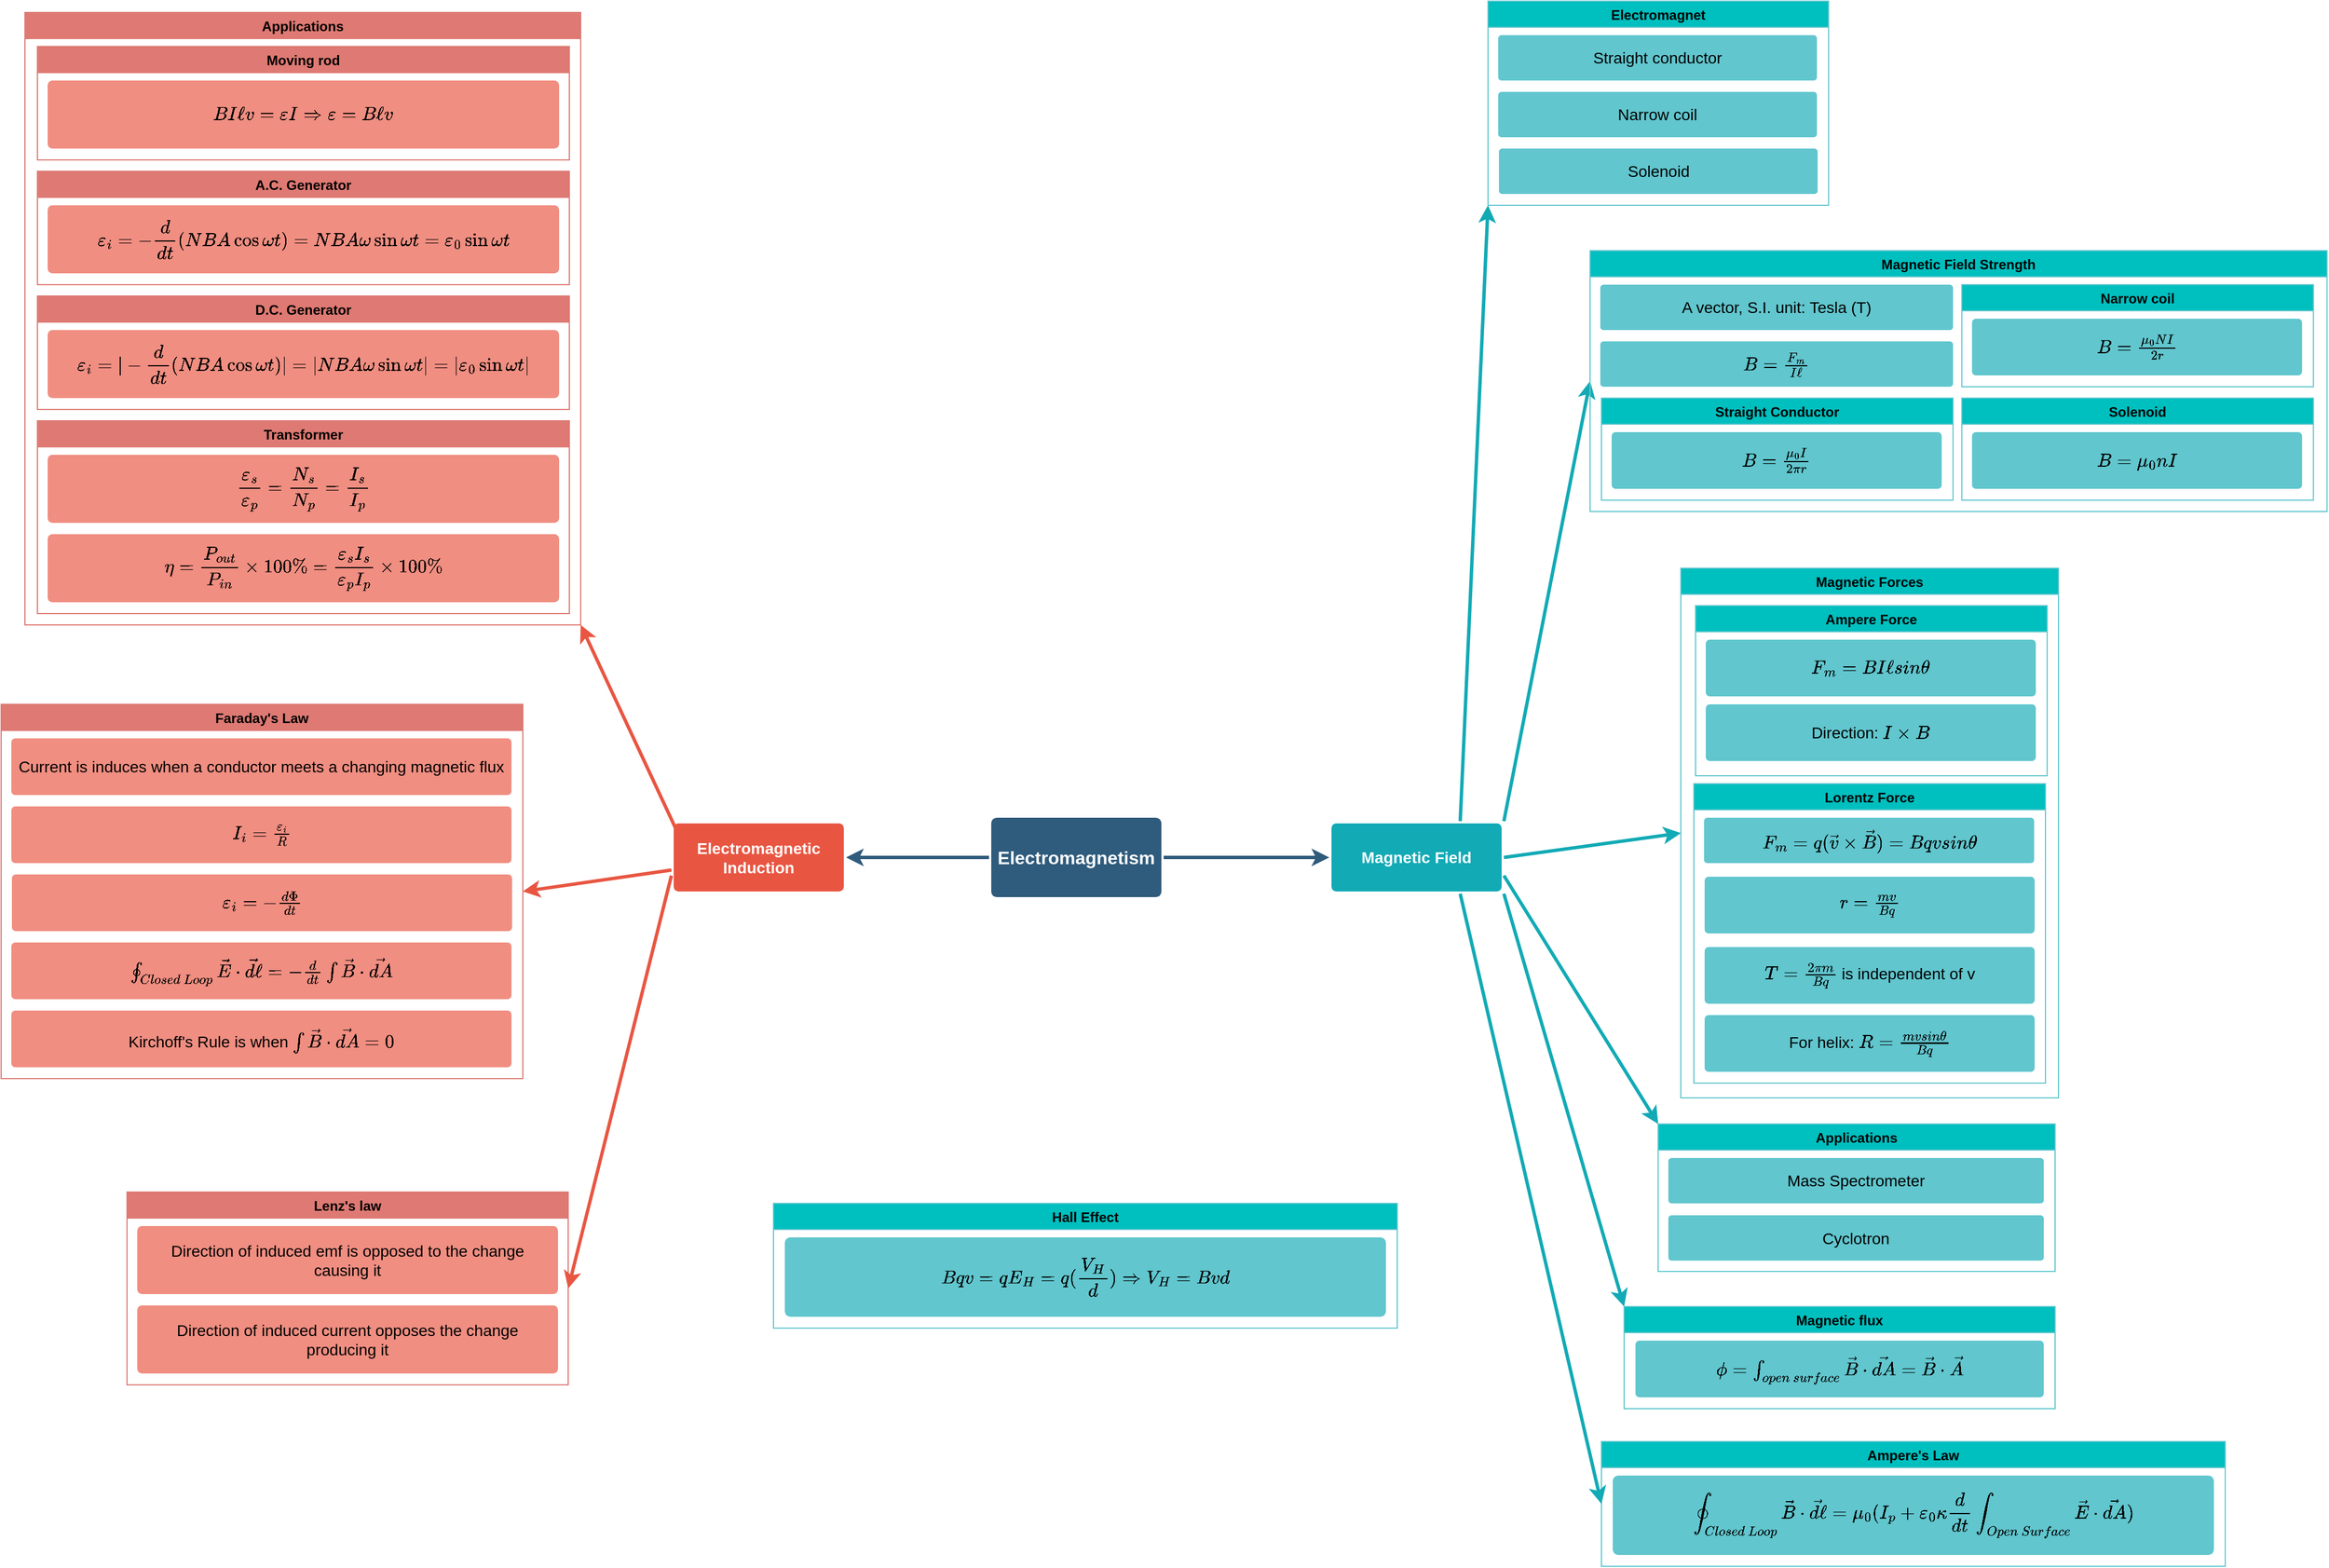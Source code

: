 <mxfile>
    <diagram id="nP-OY_wl-n511qJIP8V6" name="Page-1">
        <mxGraphModel dx="1172" dy="807" grid="1" gridSize="10" guides="1" tooltips="1" connect="1" arrows="1" fold="1" page="1" pageScale="1" pageWidth="1169" pageHeight="827" math="1" shadow="0">
            <root>
                <mxCell id="0"/>
                <mxCell id="1" parent="0"/>
                <mxCell id="3" value="" style="edgeStyle=none;rounded=0;jumpStyle=none;html=1;shadow=0;labelBackgroundColor=none;startArrow=none;startFill=0;endArrow=classic;endFill=1;jettySize=auto;orthogonalLoop=1;strokeColor=#2F5B7C;strokeWidth=3;fontFamily=Helvetica;fontSize=16;fontColor=#23445D;spacing=5;" parent="1" source="5" target="12" edge="1">
                    <mxGeometry relative="1" as="geometry"/>
                </mxCell>
                <mxCell id="4" value="" style="edgeStyle=none;rounded=0;jumpStyle=none;html=1;shadow=0;labelBackgroundColor=none;startArrow=none;startFill=0;endArrow=classic;endFill=1;jettySize=auto;orthogonalLoop=1;strokeColor=#2F5B7C;strokeWidth=3;fontFamily=Helvetica;fontSize=16;fontColor=#23445D;spacing=5;" parent="1" source="5" target="9" edge="1">
                    <mxGeometry relative="1" as="geometry"/>
                </mxCell>
                <mxCell id="5" value="Electromagnetism" style="rounded=1;whiteSpace=wrap;html=1;shadow=0;labelBackgroundColor=none;strokeColor=none;strokeWidth=3;fillColor=#2F5B7C;fontFamily=Helvetica;fontSize=16;fontColor=#FFFFFF;align=center;fontStyle=1;spacing=5;arcSize=7;perimeterSpacing=2;" parent="1" vertex="1">
                    <mxGeometry x="1082" y="810" width="150" height="70" as="geometry"/>
                </mxCell>
                <mxCell id="6" value="" style="edgeStyle=none;rounded=1;jumpStyle=none;html=1;shadow=0;labelBackgroundColor=none;startArrow=none;startFill=0;jettySize=auto;orthogonalLoop=1;strokeColor=#E85642;strokeWidth=3;fontFamily=Helvetica;fontSize=14;fontColor=#FFFFFF;spacing=5;fontStyle=1;fillColor=#b0e3e6;entryX=1;entryY=0.5;entryDx=0;entryDy=0;" parent="1" source="9" target="25" edge="1">
                    <mxGeometry relative="1" as="geometry">
                        <mxPoint x="763.641" y="746" as="targetPoint"/>
                    </mxGeometry>
                </mxCell>
                <mxCell id="9" value="Electromagnetic Induction" style="rounded=1;whiteSpace=wrap;html=1;shadow=0;labelBackgroundColor=none;strokeColor=none;strokeWidth=3;fillColor=#e85642;fontFamily=Helvetica;fontSize=14;fontColor=#FFFFFF;align=center;spacing=5;fontStyle=1;arcSize=7;perimeterSpacing=2;" parent="1" vertex="1">
                    <mxGeometry x="802" y="815" width="150" height="60" as="geometry"/>
                </mxCell>
                <mxCell id="12" value="Magnetic Field" style="rounded=1;whiteSpace=wrap;html=1;shadow=0;labelBackgroundColor=none;strokeColor=none;strokeWidth=3;fillColor=#12aab5;fontFamily=Helvetica;fontSize=14;fontColor=#FFFFFF;align=center;spacing=5;fontStyle=1;arcSize=7;perimeterSpacing=2;" parent="1" vertex="1">
                    <mxGeometry x="1382" y="815" width="150" height="60" as="geometry"/>
                </mxCell>
                <mxCell id="14" value="" style="edgeStyle=none;rounded=1;jumpStyle=none;html=1;shadow=0;labelBackgroundColor=none;startArrow=none;startFill=0;jettySize=auto;orthogonalLoop=1;strokeColor=#12AAB5;strokeWidth=3;fontFamily=Helvetica;fontSize=14;fontColor=#FFFFFF;spacing=5;fontStyle=1;fillColor=#b0e3e6;entryX=0;entryY=0.5;entryDx=0;entryDy=0;exitX=1;exitY=0.5;exitDx=0;exitDy=0;" parent="1" source="12" target="22" edge="1">
                    <mxGeometry relative="1" as="geometry">
                        <mxPoint x="1590" y="876.033" as="targetPoint"/>
                    </mxGeometry>
                </mxCell>
                <mxCell id="15" value="" style="edgeStyle=none;rounded=1;jumpStyle=none;html=1;shadow=0;labelBackgroundColor=none;startArrow=none;startFill=0;jettySize=auto;orthogonalLoop=1;strokeColor=#12AAB5;strokeWidth=3;fontFamily=Helvetica;fontSize=14;fontColor=#FFFFFF;spacing=5;fontStyle=1;fillColor=#b0e3e6;entryX=0;entryY=0.5;entryDx=0;entryDy=0;exitX=1;exitY=0;exitDx=0;exitDy=0;" parent="1" source="12" target="20" edge="1">
                    <mxGeometry relative="1" as="geometry">
                        <mxPoint x="1590" y="806.367" as="targetPoint"/>
                    </mxGeometry>
                </mxCell>
                <mxCell id="16" value="" style="edgeStyle=none;rounded=1;jumpStyle=none;html=1;shadow=0;labelBackgroundColor=none;startArrow=none;startFill=0;jettySize=auto;orthogonalLoop=1;strokeColor=#12AAB5;strokeWidth=3;fontFamily=Helvetica;fontSize=14;fontColor=#FFFFFF;spacing=5;fontStyle=1;fillColor=#b0e3e6;entryX=0;entryY=1;entryDx=0;entryDy=0;exitX=0.75;exitY=0;exitDx=0;exitDy=0;" parent="1" source="12" target="17" edge="1">
                    <mxGeometry relative="1" as="geometry">
                        <mxPoint x="1518.844" y="736" as="targetPoint"/>
                    </mxGeometry>
                </mxCell>
                <mxCell id="17" value="Electromagnet" style="swimlane;gradientColor=none;strokeColor=#61C6CE;startSize=23;fillColor=#00BFBF;fontColor=#000000;" parent="1" vertex="1">
                    <mxGeometry x="1520" y="90" width="300.26" height="180" as="geometry"/>
                </mxCell>
                <mxCell id="18" value="Straight conductor" style="rounded=1;whiteSpace=wrap;html=1;shadow=0;labelBackgroundColor=none;strokeColor=none;strokeWidth=3;fillColor=#61c6ce;fontFamily=Helvetica;fontSize=14;align=center;spacing=5;fontStyle=0;arcSize=7;perimeterSpacing=2;fontColor=#000000;" parent="17" vertex="1">
                    <mxGeometry x="9" y="30" width="281" height="40" as="geometry"/>
                </mxCell>
                <mxCell id="19" value="Narrow coil" style="rounded=1;whiteSpace=wrap;html=1;shadow=0;labelBackgroundColor=none;strokeColor=none;strokeWidth=3;fillColor=#61c6ce;fontFamily=Helvetica;fontSize=14;align=center;spacing=5;fontStyle=0;arcSize=7;perimeterSpacing=2;fontColor=#000000;" parent="17" vertex="1">
                    <mxGeometry x="9" y="80" width="281" height="40" as="geometry"/>
                </mxCell>
                <mxCell id="129" value="Solenoid" style="rounded=1;whiteSpace=wrap;html=1;shadow=0;labelBackgroundColor=none;strokeColor=none;strokeWidth=3;fillColor=#61c6ce;fontFamily=Helvetica;fontSize=14;align=center;spacing=5;fontStyle=0;arcSize=7;perimeterSpacing=2;fontColor=#000000;" parent="17" vertex="1">
                    <mxGeometry x="9.63" y="130" width="281" height="40" as="geometry"/>
                </mxCell>
                <mxCell id="20" value="Magnetic Field Strength" style="swimlane;gradientColor=none;strokeColor=#61C6CE;startSize=23;fillColor=#00BFBF;fontColor=#000000;" parent="1" vertex="1">
                    <mxGeometry x="1610" y="310" width="649.76" height="230" as="geometry"/>
                </mxCell>
                <mxCell id="21" value="A vector, S.I. unit: Tesla (T)" style="rounded=1;whiteSpace=wrap;html=1;shadow=0;labelBackgroundColor=none;strokeColor=none;strokeWidth=3;fillColor=#61c6ce;fontFamily=Helvetica;fontSize=14;align=center;spacing=5;fontStyle=0;arcSize=7;perimeterSpacing=2;fontColor=#000000;" parent="20" vertex="1">
                    <mxGeometry x="9" y="30" width="311" height="40" as="geometry"/>
                </mxCell>
                <mxCell id="130" value="\(B=\frac{F_m}{I\ell}\)" style="rounded=1;whiteSpace=wrap;html=1;shadow=0;labelBackgroundColor=none;strokeColor=none;strokeWidth=3;fillColor=#61c6ce;fontFamily=Helvetica;fontSize=14;align=center;spacing=5;fontStyle=0;arcSize=7;perimeterSpacing=2;fontColor=#000000;" parent="20" vertex="1">
                    <mxGeometry x="9" y="80" width="311" height="40" as="geometry"/>
                </mxCell>
                <mxCell id="132" value="Straight Conductor" style="swimlane;gradientColor=none;strokeColor=#61C6CE;startSize=23;fillColor=#00BFBF;fontColor=#000000;" parent="20" vertex="1">
                    <mxGeometry x="10.0" y="130" width="310" height="90" as="geometry"/>
                </mxCell>
                <mxCell id="133" value="\(B=\frac{\mu_0 I}{2\pi r}\)" style="rounded=1;whiteSpace=wrap;html=1;shadow=0;labelBackgroundColor=none;strokeColor=none;strokeWidth=3;fillColor=#61c6ce;fontFamily=Helvetica;fontSize=14;align=center;spacing=5;fontStyle=0;arcSize=7;perimeterSpacing=2;fontColor=#000000;" parent="132" vertex="1">
                    <mxGeometry x="9" y="30" width="291" height="50" as="geometry"/>
                </mxCell>
                <mxCell id="136" value="Solenoid" style="swimlane;gradientColor=none;strokeColor=#61C6CE;startSize=23;fillColor=#00BFBF;fontColor=#000000;" parent="20" vertex="1">
                    <mxGeometry x="327.76" y="130" width="310" height="90" as="geometry"/>
                </mxCell>
                <mxCell id="137" value="\(B=\mu_0 nI\)" style="rounded=1;whiteSpace=wrap;html=1;shadow=0;labelBackgroundColor=none;strokeColor=none;strokeWidth=3;fillColor=#61c6ce;fontFamily=Helvetica;fontSize=14;align=center;spacing=5;fontStyle=0;arcSize=7;perimeterSpacing=2;fontColor=#000000;" parent="136" vertex="1">
                    <mxGeometry x="9" y="30" width="291" height="50" as="geometry"/>
                </mxCell>
                <mxCell id="134" value="Narrow coil" style="swimlane;gradientColor=none;strokeColor=#61C6CE;startSize=23;fillColor=#00BFBF;fontColor=#000000;" parent="20" vertex="1">
                    <mxGeometry x="327.76" y="30" width="310" height="90" as="geometry"/>
                </mxCell>
                <mxCell id="135" value="\(B=\frac{\mu_0 NI}{2r}\)" style="rounded=1;whiteSpace=wrap;html=1;shadow=0;labelBackgroundColor=none;strokeColor=none;strokeWidth=3;fillColor=#61c6ce;fontFamily=Helvetica;fontSize=14;align=center;spacing=5;fontStyle=0;arcSize=7;perimeterSpacing=2;fontColor=#000000;" parent="134" vertex="1">
                    <mxGeometry x="9" y="30" width="291" height="50" as="geometry"/>
                </mxCell>
                <mxCell id="22" value="Magnetic Forces" style="swimlane;gradientColor=none;strokeColor=#61C6CE;startSize=23;fillColor=#00BFBF;fontColor=#000000;" parent="1" vertex="1">
                    <mxGeometry x="1690" y="590" width="333" height="467" as="geometry"/>
                </mxCell>
                <mxCell id="138" value="Ampere Force" style="swimlane;gradientColor=none;strokeColor=#61C6CE;startSize=23;fillColor=#00BFBF;fontColor=#000000;" parent="22" vertex="1">
                    <mxGeometry x="13" y="33" width="310" height="150" as="geometry"/>
                </mxCell>
                <mxCell id="139" value="\(F_m=BI\ell sin\theta\)" style="rounded=1;whiteSpace=wrap;html=1;shadow=0;labelBackgroundColor=none;strokeColor=none;strokeWidth=3;fillColor=#61c6ce;fontFamily=Helvetica;fontSize=14;align=center;spacing=5;fontStyle=0;arcSize=7;perimeterSpacing=2;fontColor=#000000;" parent="138" vertex="1">
                    <mxGeometry x="9" y="30" width="291" height="50" as="geometry"/>
                </mxCell>
                <mxCell id="142" value="Direction: \(I \times B\)" style="rounded=1;whiteSpace=wrap;html=1;shadow=0;labelBackgroundColor=none;strokeColor=none;strokeWidth=3;fillColor=#61c6ce;fontFamily=Helvetica;fontSize=14;align=center;spacing=5;fontStyle=0;arcSize=7;perimeterSpacing=2;fontColor=#000000;" parent="138" vertex="1">
                    <mxGeometry x="9" y="87" width="291" height="50" as="geometry"/>
                </mxCell>
                <mxCell id="25" value="Faraday's Law" style="swimlane;gradientColor=none;startSize=23;fontColor=#000000;fillColor=#DE7A73;strokeColor=#DE7A73;" parent="1" vertex="1">
                    <mxGeometry x="209" y="710" width="460" height="330" as="geometry"/>
                </mxCell>
                <mxCell id="26" value="Current is induces when a conductor meets a changing magnetic flux" style="rounded=1;whiteSpace=wrap;html=1;shadow=0;labelBackgroundColor=none;strokeColor=none;strokeWidth=3;fontFamily=Helvetica;fontSize=14;align=center;spacing=5;fontStyle=0;arcSize=7;perimeterSpacing=2;fontColor=#000000;fillColor=#f08e81;" parent="25" vertex="1">
                    <mxGeometry x="9" y="30" width="441" height="50" as="geometry"/>
                </mxCell>
                <mxCell id="27" value="\(I_i=\frac{\varepsilon_i}{R}\)" style="rounded=1;whiteSpace=wrap;html=1;shadow=0;labelBackgroundColor=none;strokeColor=none;strokeWidth=3;fontFamily=Helvetica;fontSize=14;align=center;spacing=5;fontStyle=0;arcSize=7;perimeterSpacing=2;fontColor=#000000;fillColor=#f08e81;" parent="25" vertex="1">
                    <mxGeometry x="9" y="90" width="441" height="50" as="geometry"/>
                </mxCell>
                <mxCell id="148" value="\(\varepsilon_i=-\frac{d\Phi}{dt}\)" style="rounded=1;whiteSpace=wrap;html=1;shadow=0;labelBackgroundColor=none;strokeColor=none;strokeWidth=3;fontFamily=Helvetica;fontSize=14;align=center;spacing=5;fontStyle=0;arcSize=7;perimeterSpacing=2;fontColor=#000000;fillColor=#f08e81;" vertex="1" parent="25">
                    <mxGeometry x="9.5" y="150" width="441" height="50" as="geometry"/>
                </mxCell>
                <mxCell id="149" value="\(\oint_{Closed\ Loop}\vec{E}\cdot \vec{d\ell}=-\frac{d}{dt}\int\vec{B}\cdot\vec{dA}\)" style="rounded=1;whiteSpace=wrap;html=1;shadow=0;labelBackgroundColor=none;strokeColor=none;strokeWidth=3;fontFamily=Helvetica;fontSize=14;align=center;spacing=5;fontStyle=0;arcSize=7;perimeterSpacing=2;fontColor=#000000;fillColor=#f08e81;" vertex="1" parent="25">
                    <mxGeometry x="9" y="210" width="441" height="50" as="geometry"/>
                </mxCell>
                <mxCell id="150" value="Kirchoff's Rule is when \(\int\vec{B}\cdot\vec{dA}=0\)" style="rounded=1;whiteSpace=wrap;html=1;shadow=0;labelBackgroundColor=none;strokeColor=none;strokeWidth=3;fontFamily=Helvetica;fontSize=14;align=center;spacing=5;fontStyle=0;arcSize=7;perimeterSpacing=2;fontColor=#000000;fillColor=#f08e81;" vertex="1" parent="25">
                    <mxGeometry x="9" y="270" width="441" height="50" as="geometry"/>
                </mxCell>
                <mxCell id="30" value="Lenz's law" style="swimlane;gradientColor=none;startSize=23;fontColor=#000000;fillColor=#DE7A73;strokeColor=#DE7A73;" parent="1" vertex="1">
                    <mxGeometry x="320" y="1140" width="389" height="170" as="geometry"/>
                </mxCell>
                <mxCell id="31" value="Direction of induced emf is opposed to the change causing it" style="rounded=1;whiteSpace=wrap;html=1;shadow=0;labelBackgroundColor=none;strokeColor=none;strokeWidth=3;fontFamily=Helvetica;fontSize=14;align=center;spacing=5;fontStyle=0;arcSize=7;perimeterSpacing=2;fontColor=#000000;fillColor=#f08e81;" parent="30" vertex="1">
                    <mxGeometry x="9" y="30" width="371" height="60" as="geometry"/>
                </mxCell>
                <mxCell id="147" value="Direction of induced current opposes the change producing it" style="rounded=1;whiteSpace=wrap;html=1;shadow=0;labelBackgroundColor=none;strokeColor=none;strokeWidth=3;fontFamily=Helvetica;fontSize=14;align=center;spacing=5;fontStyle=0;arcSize=7;perimeterSpacing=2;fontColor=#000000;fillColor=#f08e81;" parent="30" vertex="1">
                    <mxGeometry x="9" y="100" width="371" height="60" as="geometry"/>
                </mxCell>
                <mxCell id="53" value="" style="edgeStyle=none;rounded=1;jumpStyle=none;html=1;shadow=0;labelBackgroundColor=none;startArrow=none;startFill=0;jettySize=auto;orthogonalLoop=1;strokeColor=#E85642;strokeWidth=3;fontFamily=Helvetica;fontSize=14;fontColor=#FFFFFF;spacing=5;fontStyle=1;fillColor=#b0e3e6;exitX=0;exitY=0.75;exitDx=0;exitDy=0;entryX=1;entryY=0.5;entryDx=0;entryDy=0;" parent="1" source="9" target="30" edge="1">
                    <mxGeometry relative="1" as="geometry">
                        <mxPoint x="850.359" y="823" as="sourcePoint"/>
                        <mxPoint x="773.641" y="756" as="targetPoint"/>
                    </mxGeometry>
                </mxCell>
                <mxCell id="54" value="Applications" style="swimlane;gradientColor=none;strokeColor=#61C6CE;startSize=23;fillColor=#00BFBF;fontColor=#000000;" parent="1" vertex="1">
                    <mxGeometry x="1670" y="1080" width="350" height="130" as="geometry"/>
                </mxCell>
                <mxCell id="55" value="Mass Spectrometer" style="rounded=1;whiteSpace=wrap;html=1;shadow=0;labelBackgroundColor=none;strokeColor=none;strokeWidth=3;fillColor=#61c6ce;fontFamily=Helvetica;fontSize=14;align=center;spacing=5;fontStyle=0;arcSize=7;perimeterSpacing=2;fontColor=#000000;" parent="54" vertex="1">
                    <mxGeometry x="9" y="30" width="331" height="40" as="geometry"/>
                </mxCell>
                <mxCell id="88" value="Cyclotron" style="rounded=1;whiteSpace=wrap;html=1;shadow=0;labelBackgroundColor=none;strokeColor=none;strokeWidth=3;fillColor=#61c6ce;fontFamily=Helvetica;fontSize=14;align=center;spacing=5;fontStyle=0;arcSize=7;perimeterSpacing=2;fontColor=#000000;" parent="54" vertex="1">
                    <mxGeometry x="9" y="80.5" width="331" height="40" as="geometry"/>
                </mxCell>
                <mxCell id="58" value="Magnetic flux" style="swimlane;gradientColor=none;strokeColor=#61C6CE;startSize=23;fillColor=#00BFBF;fontColor=#000000;" parent="1" vertex="1">
                    <mxGeometry x="1640" y="1241" width="380" height="90" as="geometry"/>
                </mxCell>
                <mxCell id="76" value="\(\phi=\int_{open\ surface}\vec{B}\cdot\vec{dA}=\vec{B}\cdot\vec{A}\)" style="rounded=1;whiteSpace=wrap;html=1;shadow=0;labelBackgroundColor=none;strokeColor=none;strokeWidth=3;fillColor=#61c6ce;fontFamily=Helvetica;fontSize=14;align=center;spacing=5;fontStyle=0;arcSize=7;perimeterSpacing=2;fontColor=#000000;" parent="58" vertex="1">
                    <mxGeometry x="10" y="30" width="360" height="50" as="geometry"/>
                </mxCell>
                <mxCell id="77" value="" style="edgeStyle=none;rounded=1;jumpStyle=none;html=1;shadow=0;labelBackgroundColor=none;startArrow=none;startFill=0;jettySize=auto;orthogonalLoop=1;strokeColor=#12AAB5;strokeWidth=3;fontFamily=Helvetica;fontSize=14;fontColor=#FFFFFF;spacing=5;fontStyle=1;fillColor=#b0e3e6;entryX=0;entryY=0;entryDx=0;entryDy=0;exitX=1;exitY=1;exitDx=0;exitDy=0;" parent="1" source="12" target="58" edge="1">
                    <mxGeometry relative="1" as="geometry">
                        <mxPoint x="1425" y="980" as="targetPoint"/>
                        <mxPoint x="1456.248" y="887" as="sourcePoint"/>
                    </mxGeometry>
                </mxCell>
                <mxCell id="78" value="" style="edgeStyle=none;rounded=1;jumpStyle=none;html=1;shadow=0;labelBackgroundColor=none;startArrow=none;startFill=0;jettySize=auto;orthogonalLoop=1;strokeColor=#12AAB5;strokeWidth=3;fontFamily=Helvetica;fontSize=14;fontColor=#FFFFFF;spacing=5;fontStyle=1;fillColor=#b0e3e6;entryX=0;entryY=0;entryDx=0;entryDy=0;exitX=1;exitY=0.75;exitDx=0;exitDy=0;" parent="1" source="12" target="54" edge="1">
                    <mxGeometry relative="1" as="geometry">
                        <mxPoint x="1920" y="942.5" as="targetPoint"/>
                        <mxPoint x="1544" y="871" as="sourcePoint"/>
                    </mxGeometry>
                </mxCell>
                <mxCell id="140" value="Lorentz Force" style="swimlane;gradientColor=none;strokeColor=#61C6CE;startSize=23;fillColor=#00BFBF;fontColor=#000000;" parent="1" vertex="1">
                    <mxGeometry x="1701.5" y="780" width="310" height="264" as="geometry"/>
                </mxCell>
                <mxCell id="141" value="\(F_m=q(\vec{v}\times\vec{B})=Bqv sin\theta\)" style="rounded=1;whiteSpace=wrap;html=1;shadow=0;labelBackgroundColor=none;strokeColor=none;strokeWidth=3;fillColor=#61c6ce;fontFamily=Helvetica;fontSize=14;align=center;spacing=5;fontStyle=0;arcSize=7;perimeterSpacing=2;fontColor=#000000;" parent="140" vertex="1">
                    <mxGeometry x="9" y="30" width="291" height="40" as="geometry"/>
                </mxCell>
                <mxCell id="144" value="\(r=\frac{mv}{Bq}\)" style="rounded=1;whiteSpace=wrap;html=1;shadow=0;labelBackgroundColor=none;strokeColor=none;strokeWidth=3;fillColor=#61c6ce;fontFamily=Helvetica;fontSize=14;align=center;spacing=5;fontStyle=0;arcSize=7;perimeterSpacing=2;fontColor=#000000;" parent="140" vertex="1">
                    <mxGeometry x="9.5" y="82" width="291" height="50" as="geometry"/>
                </mxCell>
                <mxCell id="145" value="\(T=\frac{2\pi m}{Bq}\) is independent of v" style="rounded=1;whiteSpace=wrap;html=1;shadow=0;labelBackgroundColor=none;strokeColor=none;strokeWidth=3;fillColor=#61c6ce;fontFamily=Helvetica;fontSize=14;align=center;spacing=5;fontStyle=0;arcSize=7;perimeterSpacing=2;fontColor=#000000;" parent="140" vertex="1">
                    <mxGeometry x="9.5" y="144" width="291" height="50" as="geometry"/>
                </mxCell>
                <mxCell id="146" value="For helix: \(R=\frac{mvsin\theta}{Bq}\)" style="rounded=1;whiteSpace=wrap;html=1;shadow=0;labelBackgroundColor=none;strokeColor=none;strokeWidth=3;fillColor=#61c6ce;fontFamily=Helvetica;fontSize=14;align=center;spacing=5;fontStyle=0;arcSize=7;perimeterSpacing=2;fontColor=#000000;" parent="140" vertex="1">
                    <mxGeometry x="9.5" y="204" width="291" height="50" as="geometry"/>
                </mxCell>
                <mxCell id="151" value="Applications" style="swimlane;gradientColor=none;startSize=23;fontColor=#000000;fillColor=#DE7A73;strokeColor=#DE7A73;" vertex="1" parent="1">
                    <mxGeometry x="230" y="100" width="490" height="540" as="geometry"/>
                </mxCell>
                <mxCell id="160" value="Moving rod" style="swimlane;gradientColor=none;startSize=23;fontColor=#000000;fillColor=#DE7A73;strokeColor=#DE7A73;" vertex="1" parent="151">
                    <mxGeometry x="11" y="30" width="469" height="100" as="geometry"/>
                </mxCell>
                <mxCell id="161" value="\[BI\ell v=\varepsilon I \Rightarrow \varepsilon=B\ell v\]" style="rounded=1;whiteSpace=wrap;html=1;shadow=0;labelBackgroundColor=none;strokeColor=none;strokeWidth=3;fontFamily=Helvetica;fontSize=14;align=center;spacing=5;fontStyle=0;arcSize=7;perimeterSpacing=2;fontColor=#000000;fillColor=#f08e81;" vertex="1" parent="160">
                    <mxGeometry x="9" y="30" width="451" height="60" as="geometry"/>
                </mxCell>
                <mxCell id="163" value="A.C. Generator" style="swimlane;gradientColor=none;startSize=23;fontColor=#000000;fillColor=#DE7A73;strokeColor=#DE7A73;" vertex="1" parent="151">
                    <mxGeometry x="11" y="140" width="469" height="100" as="geometry"/>
                </mxCell>
                <mxCell id="164" value="\[\varepsilon_i=-\frac{d}{dt}(NBA\cos\omega t)=NBA\omega\sin\omega t=\varepsilon_0\sin\omega t\]" style="rounded=1;whiteSpace=wrap;html=1;shadow=0;labelBackgroundColor=none;strokeColor=none;strokeWidth=3;fontFamily=Helvetica;fontSize=14;align=center;spacing=5;fontStyle=0;arcSize=7;perimeterSpacing=2;fontColor=#000000;fillColor=#f08e81;" vertex="1" parent="163">
                    <mxGeometry x="9" y="30" width="451" height="60" as="geometry"/>
                </mxCell>
                <mxCell id="165" value="D.C. Generator" style="swimlane;gradientColor=none;startSize=23;fontColor=#000000;fillColor=#DE7A73;strokeColor=#DE7A73;" vertex="1" parent="151">
                    <mxGeometry x="11" y="250" width="469" height="100" as="geometry"/>
                </mxCell>
                <mxCell id="166" value="\[\varepsilon_i=|-\frac{d}{dt}(NBA\cos\omega t)|=|NBA\omega\sin\omega t|=|\varepsilon_0\sin\omega t|\]" style="rounded=1;whiteSpace=wrap;html=1;shadow=0;labelBackgroundColor=none;strokeColor=none;strokeWidth=3;fontFamily=Helvetica;fontSize=14;align=center;spacing=5;fontStyle=0;arcSize=7;perimeterSpacing=2;fontColor=#000000;fillColor=#f08e81;" vertex="1" parent="165">
                    <mxGeometry x="9" y="30" width="451" height="60" as="geometry"/>
                </mxCell>
                <mxCell id="169" value="\[\eta=\frac{P_{out}}{P_{in}&lt;br&gt;}\times 100\%=\frac{\varepsilon_s I_s}{\varepsilon_p I_p}\times 100\%\]" style="rounded=1;whiteSpace=wrap;html=1;shadow=0;labelBackgroundColor=none;strokeColor=none;strokeWidth=3;fontFamily=Helvetica;fontSize=14;align=center;spacing=5;fontStyle=0;arcSize=7;perimeterSpacing=2;fontColor=#000000;fillColor=#f08e81;" vertex="1" parent="151">
                    <mxGeometry x="20" y="460" width="451" height="60" as="geometry"/>
                </mxCell>
                <mxCell id="167" value="Transformer" style="swimlane;gradientColor=none;startSize=23;fontColor=#000000;fillColor=#DE7A73;strokeColor=#DE7A73;" vertex="1" parent="151">
                    <mxGeometry x="11" y="360" width="469" height="170" as="geometry"/>
                </mxCell>
                <mxCell id="168" value="\[\frac{\varepsilon_s}{\varepsilon_p&lt;br&gt;}=\frac{N_s}{N_p}=\frac{I_s}{I_p}\]" style="rounded=1;whiteSpace=wrap;html=1;shadow=0;labelBackgroundColor=none;strokeColor=none;strokeWidth=3;fontFamily=Helvetica;fontSize=14;align=center;spacing=5;fontStyle=0;arcSize=7;perimeterSpacing=2;fontColor=#000000;fillColor=#f08e81;" vertex="1" parent="167">
                    <mxGeometry x="9" y="30" width="451" height="60" as="geometry"/>
                </mxCell>
                <mxCell id="157" value="Ampere's Law" style="swimlane;gradientColor=none;strokeColor=#61C6CE;startSize=23;fillColor=#00BFBF;fontColor=#000000;" vertex="1" parent="1">
                    <mxGeometry x="1620" y="1360" width="550" height="110" as="geometry"/>
                </mxCell>
                <mxCell id="158" value="\[\oint_{Closed\ Loop}\vec{B}\cdot\vec{d\ell}=\mu_0(I_p+\varepsilon_0\kappa\frac{d}{dt}\int_{Open\ Surface}\vec{E}\cdot\vec{dA})\]" style="rounded=1;whiteSpace=wrap;html=1;shadow=0;labelBackgroundColor=none;strokeColor=none;strokeWidth=3;fillColor=#61c6ce;fontFamily=Helvetica;fontSize=14;align=center;spacing=5;fontStyle=0;arcSize=7;perimeterSpacing=2;fontColor=#000000;" vertex="1" parent="157">
                    <mxGeometry x="10" y="30" width="530" height="70" as="geometry"/>
                </mxCell>
                <mxCell id="159" value="" style="edgeStyle=none;rounded=1;jumpStyle=none;html=1;shadow=0;labelBackgroundColor=none;startArrow=none;startFill=0;jettySize=auto;orthogonalLoop=1;strokeColor=#12AAB5;strokeWidth=3;fontFamily=Helvetica;fontSize=14;fontColor=#FFFFFF;spacing=5;fontStyle=1;fillColor=#b0e3e6;entryX=0;entryY=0.5;entryDx=0;entryDy=0;exitX=0.75;exitY=1;exitDx=0;exitDy=0;" edge="1" parent="1" source="12" target="157">
                    <mxGeometry relative="1" as="geometry">
                        <mxPoint x="1650.0" y="1251" as="targetPoint"/>
                        <mxPoint x="1544" y="887" as="sourcePoint"/>
                    </mxGeometry>
                </mxCell>
                <mxCell id="170" value="" style="edgeStyle=none;rounded=1;jumpStyle=none;html=1;shadow=0;labelBackgroundColor=none;startArrow=none;startFill=0;jettySize=auto;orthogonalLoop=1;strokeColor=#E85642;strokeWidth=3;fontFamily=Helvetica;fontSize=14;fontColor=#FFFFFF;spacing=5;fontStyle=1;fillColor=#b0e3e6;entryX=1;entryY=1;entryDx=0;entryDy=0;exitX=0.026;exitY=0.109;exitDx=0;exitDy=0;exitPerimeter=0;" edge="1" parent="1" source="9" target="151">
                    <mxGeometry relative="1" as="geometry">
                        <mxPoint x="679" y="885" as="targetPoint"/>
                        <mxPoint x="810" y="866.106" as="sourcePoint"/>
                    </mxGeometry>
                </mxCell>
                <mxCell id="171" value="Hall Effect" style="swimlane;gradientColor=none;strokeColor=#61C6CE;startSize=23;fillColor=#00BFBF;fontColor=#000000;" vertex="1" parent="1">
                    <mxGeometry x="890" y="1150" width="550" height="110" as="geometry"/>
                </mxCell>
                <mxCell id="172" value="\[Bqv=qE_H=q(\frac{V_H}{d})\Rightarrow V_H=Bvd\]" style="rounded=1;whiteSpace=wrap;html=1;shadow=0;labelBackgroundColor=none;strokeColor=none;strokeWidth=3;fillColor=#61c6ce;fontFamily=Helvetica;fontSize=14;align=center;spacing=5;fontStyle=0;arcSize=7;perimeterSpacing=2;fontColor=#000000;" vertex="1" parent="171">
                    <mxGeometry x="10" y="30" width="530" height="70" as="geometry"/>
                </mxCell>
            </root>
        </mxGraphModel>
    </diagram>
</mxfile>